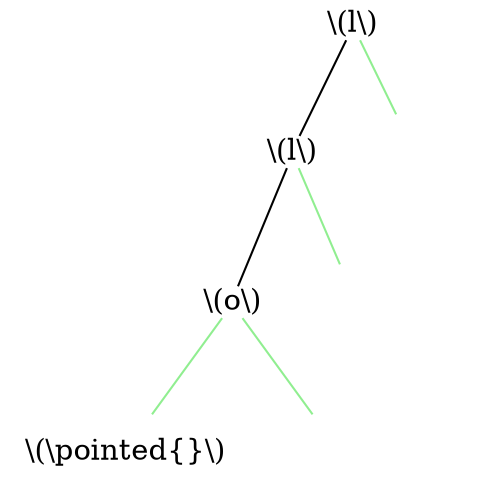 graph {
	size="4,4"
	0 [label="\\(l\\)" shape=plain]
	1 [label="\\(l\\)" shape=plain]
	0 -- 1
	2 [label="\\(o\\)" shape=plain]
	1 -- 2
	3 [label="\\(\\pointed{}\\)" shape=none]
	2 -- 3 [color=lightgreen]
	4 [label="" shape=none]
	2 -- 4 [color=lightgreen]
	5 [label="" shape=none]
	1 -- 5 [color=lightgreen]
	6 [label="" shape=none]
	0 -- 6 [color=lightgreen]
}

